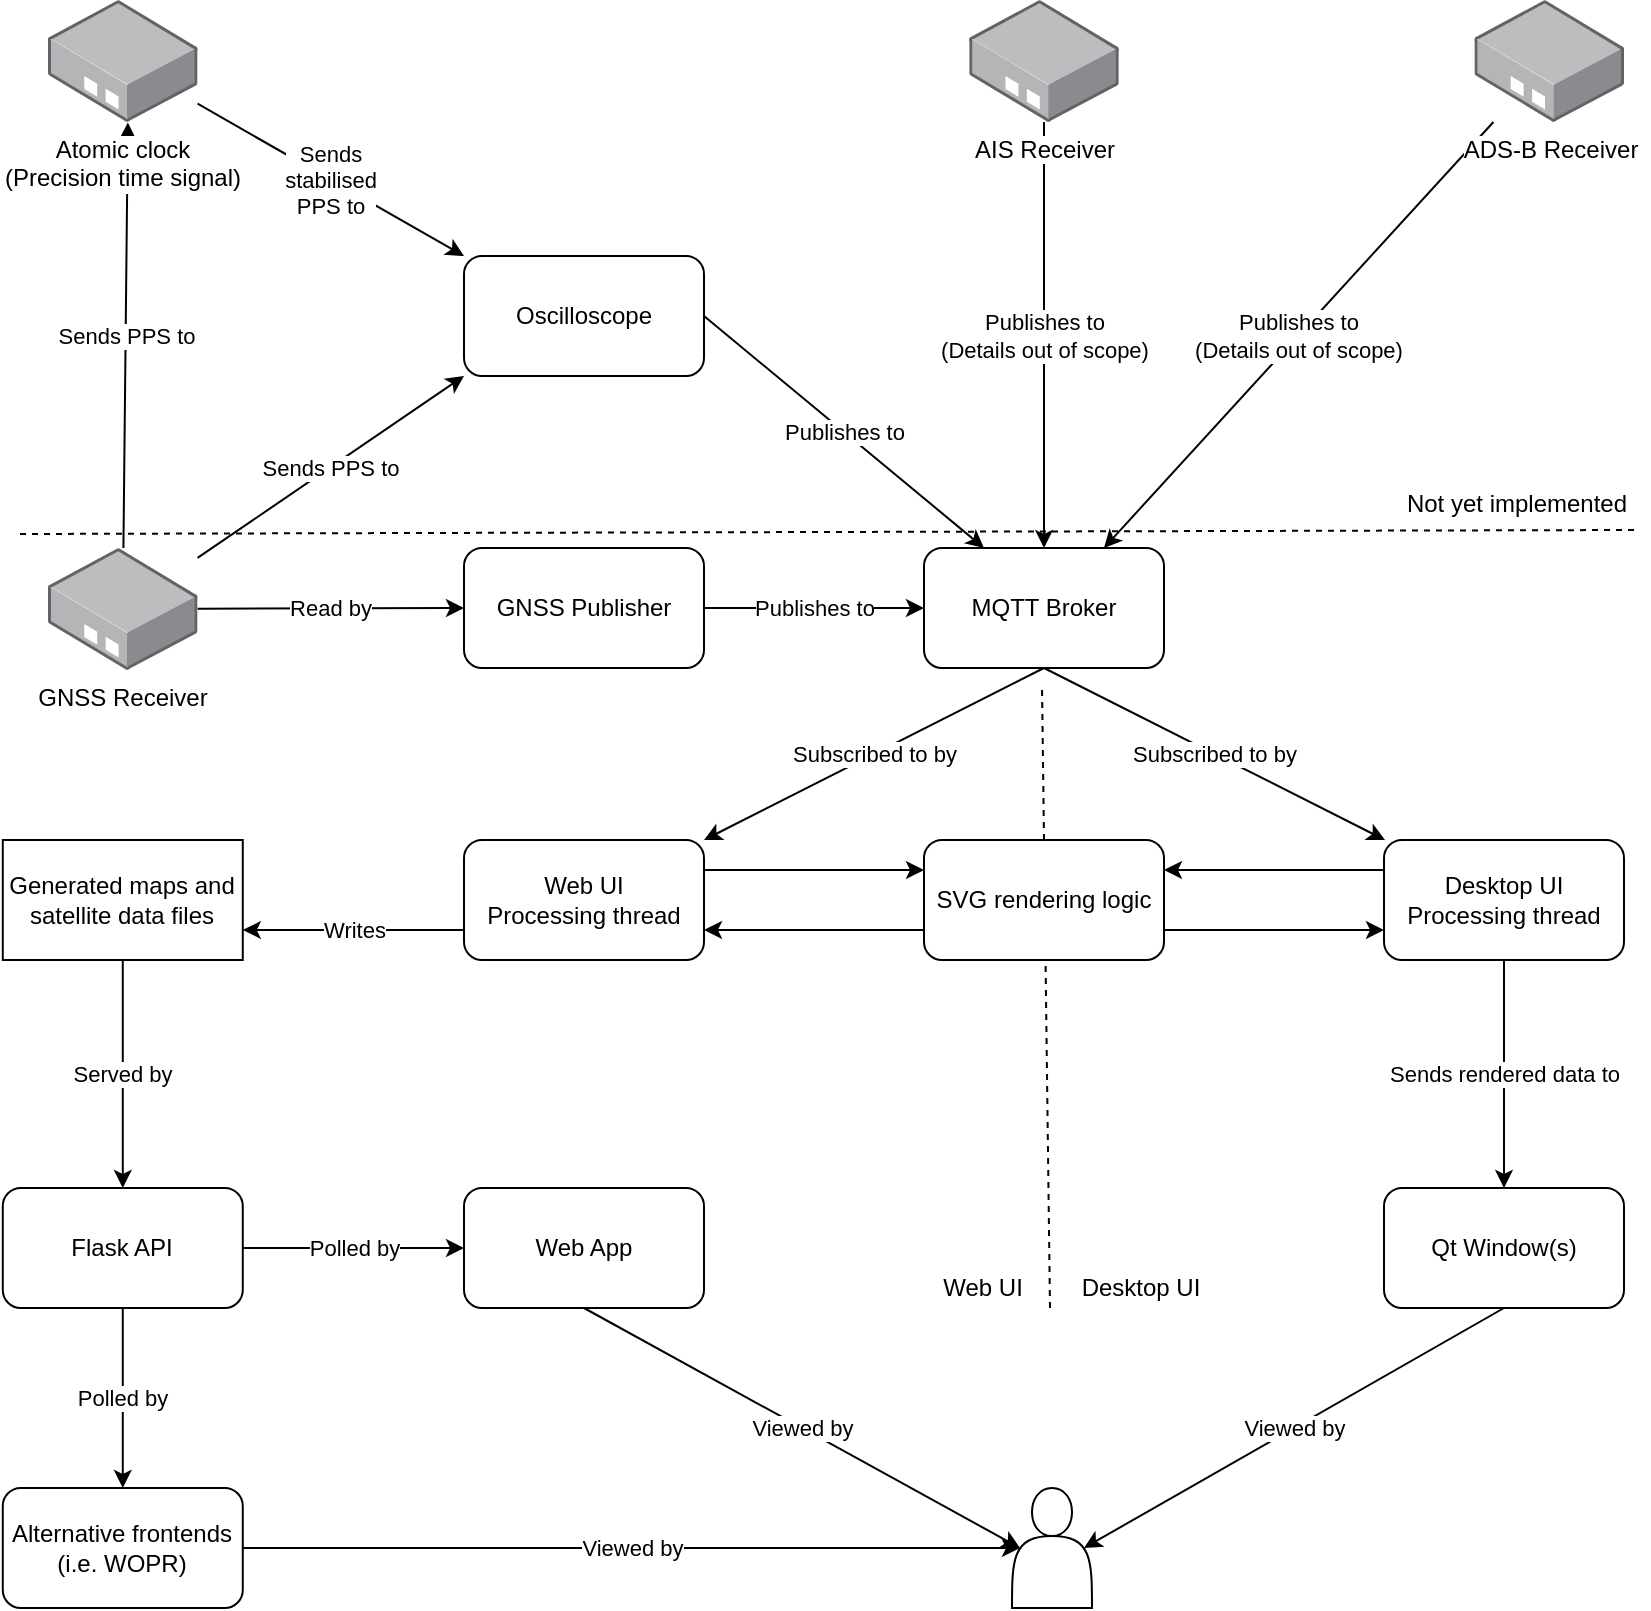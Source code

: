 <mxfile>
    <diagram id="TNah6dgASEKHPK7ZuVBE" name="Page-1">
        <mxGraphModel dx="1044" dy="453" grid="0" gridSize="10" guides="1" tooltips="1" connect="1" arrows="1" fold="1" page="1" pageScale="1" pageWidth="1169" pageHeight="827" background="none" math="0" shadow="0">
            <root>
                <mxCell id="0"/>
                <mxCell id="1" parent="0"/>
                <mxCell id="60" value="Polled by" style="edgeStyle=none;html=1;" parent="1" source="2" target="59" edge="1">
                    <mxGeometry relative="1" as="geometry"/>
                </mxCell>
                <mxCell id="63" value="Polled by" style="edgeStyle=none;html=1;" edge="1" parent="1" source="2" target="62">
                    <mxGeometry relative="1" as="geometry"/>
                </mxCell>
                <mxCell id="2" value="Flask API" style="rounded=1;whiteSpace=wrap;html=1;" parent="1" vertex="1">
                    <mxGeometry x="24.39" y="602" width="120" height="60" as="geometry"/>
                </mxCell>
                <mxCell id="19" value="Served by" style="edgeStyle=none;html=1;exitX=0.5;exitY=1;exitDx=0;exitDy=0;entryX=0.5;entryY=0;entryDx=0;entryDy=0;" parent="1" source="3" target="2" edge="1">
                    <mxGeometry relative="1" as="geometry"/>
                </mxCell>
                <mxCell id="3" value="Generated maps and satellite data files" style="rounded=0;whiteSpace=wrap;html=1;" parent="1" vertex="1">
                    <mxGeometry x="24.39" y="428" width="120" height="60" as="geometry"/>
                </mxCell>
                <mxCell id="7" value="Writes" style="edgeStyle=none;html=1;exitX=0;exitY=0.75;exitDx=0;exitDy=0;entryX=1;entryY=0.75;entryDx=0;entryDy=0;" parent="1" source="6" target="3" edge="1">
                    <mxGeometry relative="1" as="geometry"/>
                </mxCell>
                <mxCell id="53" style="edgeStyle=none;html=1;exitX=1;exitY=0.25;exitDx=0;exitDy=0;entryX=0;entryY=0.25;entryDx=0;entryDy=0;" parent="1" source="6" target="51" edge="1">
                    <mxGeometry relative="1" as="geometry"/>
                </mxCell>
                <mxCell id="6" value="Web UI&lt;br&gt;Processing thread" style="rounded=1;whiteSpace=wrap;html=1;" parent="1" vertex="1">
                    <mxGeometry x="255" y="428" width="120" height="60" as="geometry"/>
                </mxCell>
                <mxCell id="18" value="Subscribed to by" style="edgeStyle=none;html=1;exitX=0.5;exitY=1;exitDx=0;exitDy=0;entryX=1;entryY=0;entryDx=0;entryDy=0;" parent="1" source="8" target="6" edge="1">
                    <mxGeometry relative="1" as="geometry"/>
                </mxCell>
                <mxCell id="20" value="Subscribed to by" style="edgeStyle=none;html=1;exitX=0.5;exitY=1;exitDx=0;exitDy=0;" parent="1" source="8" target="21" edge="1">
                    <mxGeometry relative="1" as="geometry">
                        <mxPoint x="671.289" y="453.18" as="targetPoint"/>
                    </mxGeometry>
                </mxCell>
                <mxCell id="8" value="MQTT Broker" style="rounded=1;whiteSpace=wrap;html=1;" parent="1" vertex="1">
                    <mxGeometry x="485" y="282" width="120" height="60" as="geometry"/>
                </mxCell>
                <mxCell id="22" value="Read by" style="edgeStyle=none;html=1;entryX=0;entryY=0.5;entryDx=0;entryDy=0;" parent="1" source="14" target="15" edge="1">
                    <mxGeometry relative="1" as="geometry"/>
                </mxCell>
                <mxCell id="43" value="Sends PPS to" style="edgeStyle=none;html=1;entryX=0;entryY=1;entryDx=0;entryDy=0;endArrow=classic;endFill=1;" parent="1" source="14" target="39" edge="1">
                    <mxGeometry relative="1" as="geometry"/>
                </mxCell>
                <mxCell id="65" value="Sends PPS to" style="edgeStyle=none;html=1;entryX=0.534;entryY=1.004;entryDx=0;entryDy=0;entryPerimeter=0;" edge="1" parent="1" source="14" target="36">
                    <mxGeometry relative="1" as="geometry">
                        <mxPoint x="88" y="128" as="targetPoint"/>
                    </mxGeometry>
                </mxCell>
                <mxCell id="14" value="GNSS Receiver" style="points=[];aspect=fixed;html=1;align=center;shadow=0;dashed=0;image;image=img/lib/allied_telesis/media_converters/Media_Converter_Standalone.svg;" parent="1" vertex="1">
                    <mxGeometry x="47" y="282" width="74.78" height="61" as="geometry"/>
                </mxCell>
                <mxCell id="16" value="Publishes to" style="edgeStyle=none;html=1;exitX=1;exitY=0.5;exitDx=0;exitDy=0;entryX=0;entryY=0.5;entryDx=0;entryDy=0;" parent="1" source="15" target="8" edge="1">
                    <mxGeometry relative="1" as="geometry"/>
                </mxCell>
                <mxCell id="15" value="GNSS Publisher" style="rounded=1;whiteSpace=wrap;html=1;" parent="1" vertex="1">
                    <mxGeometry x="255" y="282" width="120" height="60" as="geometry"/>
                </mxCell>
                <mxCell id="50" value="Sends rendered data to" style="edgeStyle=none;html=1;exitX=0.5;exitY=1;exitDx=0;exitDy=0;entryX=0.5;entryY=0;entryDx=0;entryDy=0;" parent="1" source="21" target="49" edge="1">
                    <mxGeometry relative="1" as="geometry"/>
                </mxCell>
                <mxCell id="55" style="edgeStyle=none;html=1;exitX=0;exitY=0.25;exitDx=0;exitDy=0;entryX=1;entryY=0.25;entryDx=0;entryDy=0;" parent="1" source="21" target="51" edge="1">
                    <mxGeometry relative="1" as="geometry"/>
                </mxCell>
                <mxCell id="21" value="Desktop UI&lt;br&gt;Processing thread" style="rounded=1;whiteSpace=wrap;html=1;" parent="1" vertex="1">
                    <mxGeometry x="714.999" y="428.0" width="120" height="60" as="geometry"/>
                </mxCell>
                <mxCell id="26" value="Publishes to&lt;br&gt;(Details out of scope)" style="edgeStyle=none;html=1;entryX=0.5;entryY=0;entryDx=0;entryDy=0;" parent="1" source="24" target="8" edge="1">
                    <mxGeometry relative="1" as="geometry"/>
                </mxCell>
                <mxCell id="24" value="AIS&amp;nbsp;Receiver" style="points=[];aspect=fixed;html=1;align=center;shadow=0;dashed=0;image;image=img/lib/allied_telesis/media_converters/Media_Converter_Standalone.svg;" parent="1" vertex="1">
                    <mxGeometry x="507.61" y="8" width="74.78" height="61" as="geometry"/>
                </mxCell>
                <mxCell id="27" value="Publishes to&lt;br&gt;(Details out of scope)" style="edgeStyle=none;html=1;entryX=0.75;entryY=0;entryDx=0;entryDy=0;" parent="1" source="25" target="8" edge="1">
                    <mxGeometry relative="1" as="geometry"/>
                </mxCell>
                <mxCell id="25" value="ADS-B&amp;nbsp;Receiver" style="points=[];aspect=fixed;html=1;align=center;shadow=0;dashed=0;image;image=img/lib/allied_telesis/media_converters/Media_Converter_Standalone.svg;" parent="1" vertex="1">
                    <mxGeometry x="760.22" y="8" width="74.78" height="61" as="geometry"/>
                </mxCell>
                <mxCell id="28" value="" style="endArrow=none;dashed=1;html=1;strokeWidth=1;" parent="1" edge="1">
                    <mxGeometry width="50" height="50" relative="1" as="geometry">
                        <mxPoint x="548" y="662" as="sourcePoint"/>
                        <mxPoint x="544" y="350" as="targetPoint"/>
                    </mxGeometry>
                </mxCell>
                <mxCell id="29" value="Web UI" style="text;html=1;align=center;verticalAlign=middle;resizable=0;points=[];autosize=1;strokeColor=none;fillColor=none;" parent="1" vertex="1">
                    <mxGeometry x="485" y="639" width="58" height="26" as="geometry"/>
                </mxCell>
                <mxCell id="33" value="" style="endArrow=none;dashed=1;html=1;" parent="1" edge="1">
                    <mxGeometry width="50" height="50" relative="1" as="geometry">
                        <mxPoint x="840" y="273" as="sourcePoint"/>
                        <mxPoint x="32" y="275" as="targetPoint"/>
                    </mxGeometry>
                </mxCell>
                <mxCell id="34" value="Not yet implemented" style="text;html=1;align=center;verticalAlign=middle;resizable=0;points=[];autosize=1;strokeColor=none;fillColor=none;" parent="1" vertex="1">
                    <mxGeometry x="715" y="247" width="132" height="26" as="geometry"/>
                </mxCell>
                <mxCell id="44" value="Sends&lt;br&gt;stabilised&lt;br&gt;PPS to" style="edgeStyle=none;html=1;entryX=0;entryY=0;entryDx=0;entryDy=0;endArrow=classic;endFill=1;" parent="1" source="36" target="39" edge="1">
                    <mxGeometry relative="1" as="geometry"/>
                </mxCell>
                <mxCell id="36" value="Atomic clock&lt;br&gt;(Precision time signal)" style="points=[];aspect=fixed;html=1;align=center;shadow=0;dashed=0;image;image=img/lib/allied_telesis/media_converters/Media_Converter_Standalone.svg;" parent="1" vertex="1">
                    <mxGeometry x="47.0" y="8" width="74.78" height="61" as="geometry"/>
                </mxCell>
                <mxCell id="37" value="Desktop UI" style="text;html=1;align=center;verticalAlign=middle;resizable=0;points=[];autosize=1;strokeColor=none;fillColor=none;" parent="1" vertex="1">
                    <mxGeometry x="554" y="639" width="78" height="26" as="geometry"/>
                </mxCell>
                <mxCell id="47" value="Publishes to" style="edgeStyle=none;html=1;exitX=1;exitY=0.5;exitDx=0;exitDy=0;entryX=0.25;entryY=0;entryDx=0;entryDy=0;endArrow=classic;endFill=1;" parent="1" source="39" target="8" edge="1">
                    <mxGeometry relative="1" as="geometry"/>
                </mxCell>
                <mxCell id="39" value="Oscilloscope" style="rounded=1;whiteSpace=wrap;html=1;" parent="1" vertex="1">
                    <mxGeometry x="255" y="136" width="120" height="60" as="geometry"/>
                </mxCell>
                <mxCell id="58" value="Viewed by" style="edgeStyle=none;html=1;exitX=0.5;exitY=1;exitDx=0;exitDy=0;entryX=0.9;entryY=0.5;entryDx=0;entryDy=0;entryPerimeter=0;" parent="1" source="49" target="57" edge="1">
                    <mxGeometry relative="1" as="geometry"/>
                </mxCell>
                <mxCell id="49" value="Qt Window(s)" style="whiteSpace=wrap;html=1;rounded=1;" parent="1" vertex="1">
                    <mxGeometry x="714.999" y="602.0" width="120" height="60" as="geometry"/>
                </mxCell>
                <mxCell id="54" style="edgeStyle=none;html=1;exitX=0;exitY=0.75;exitDx=0;exitDy=0;entryX=1;entryY=0.75;entryDx=0;entryDy=0;" parent="1" source="51" target="6" edge="1">
                    <mxGeometry relative="1" as="geometry"/>
                </mxCell>
                <mxCell id="56" style="edgeStyle=none;html=1;exitX=1;exitY=0.75;exitDx=0;exitDy=0;entryX=0;entryY=0.75;entryDx=0;entryDy=0;" parent="1" source="51" target="21" edge="1">
                    <mxGeometry relative="1" as="geometry"/>
                </mxCell>
                <mxCell id="51" value="SVG rendering logic" style="rounded=1;whiteSpace=wrap;html=1;" parent="1" vertex="1">
                    <mxGeometry x="485" y="428" width="120" height="60" as="geometry"/>
                </mxCell>
                <mxCell id="57" value="" style="shape=actor;whiteSpace=wrap;html=1;" parent="1" vertex="1">
                    <mxGeometry x="529" y="752" width="40" height="60" as="geometry"/>
                </mxCell>
                <mxCell id="61" value="Viewed by" style="edgeStyle=none;html=1;exitX=0.5;exitY=1;exitDx=0;exitDy=0;entryX=0.1;entryY=0.5;entryDx=0;entryDy=0;entryPerimeter=0;" parent="1" source="59" target="57" edge="1">
                    <mxGeometry relative="1" as="geometry"/>
                </mxCell>
                <mxCell id="59" value="Web App" style="whiteSpace=wrap;html=1;rounded=1;" parent="1" vertex="1">
                    <mxGeometry x="255" y="602" width="120" height="60" as="geometry"/>
                </mxCell>
                <mxCell id="64" value="Viewed by" style="edgeStyle=none;html=1;exitX=1;exitY=0.5;exitDx=0;exitDy=0;entryX=0.1;entryY=0.5;entryDx=0;entryDy=0;entryPerimeter=0;" edge="1" parent="1" source="62" target="57">
                    <mxGeometry relative="1" as="geometry"/>
                </mxCell>
                <mxCell id="62" value="Alternative frontends&lt;br&gt;(i.e. WOPR)" style="whiteSpace=wrap;html=1;rounded=1;" vertex="1" parent="1">
                    <mxGeometry x="24.39" y="752" width="120" height="60" as="geometry"/>
                </mxCell>
            </root>
        </mxGraphModel>
    </diagram>
</mxfile>